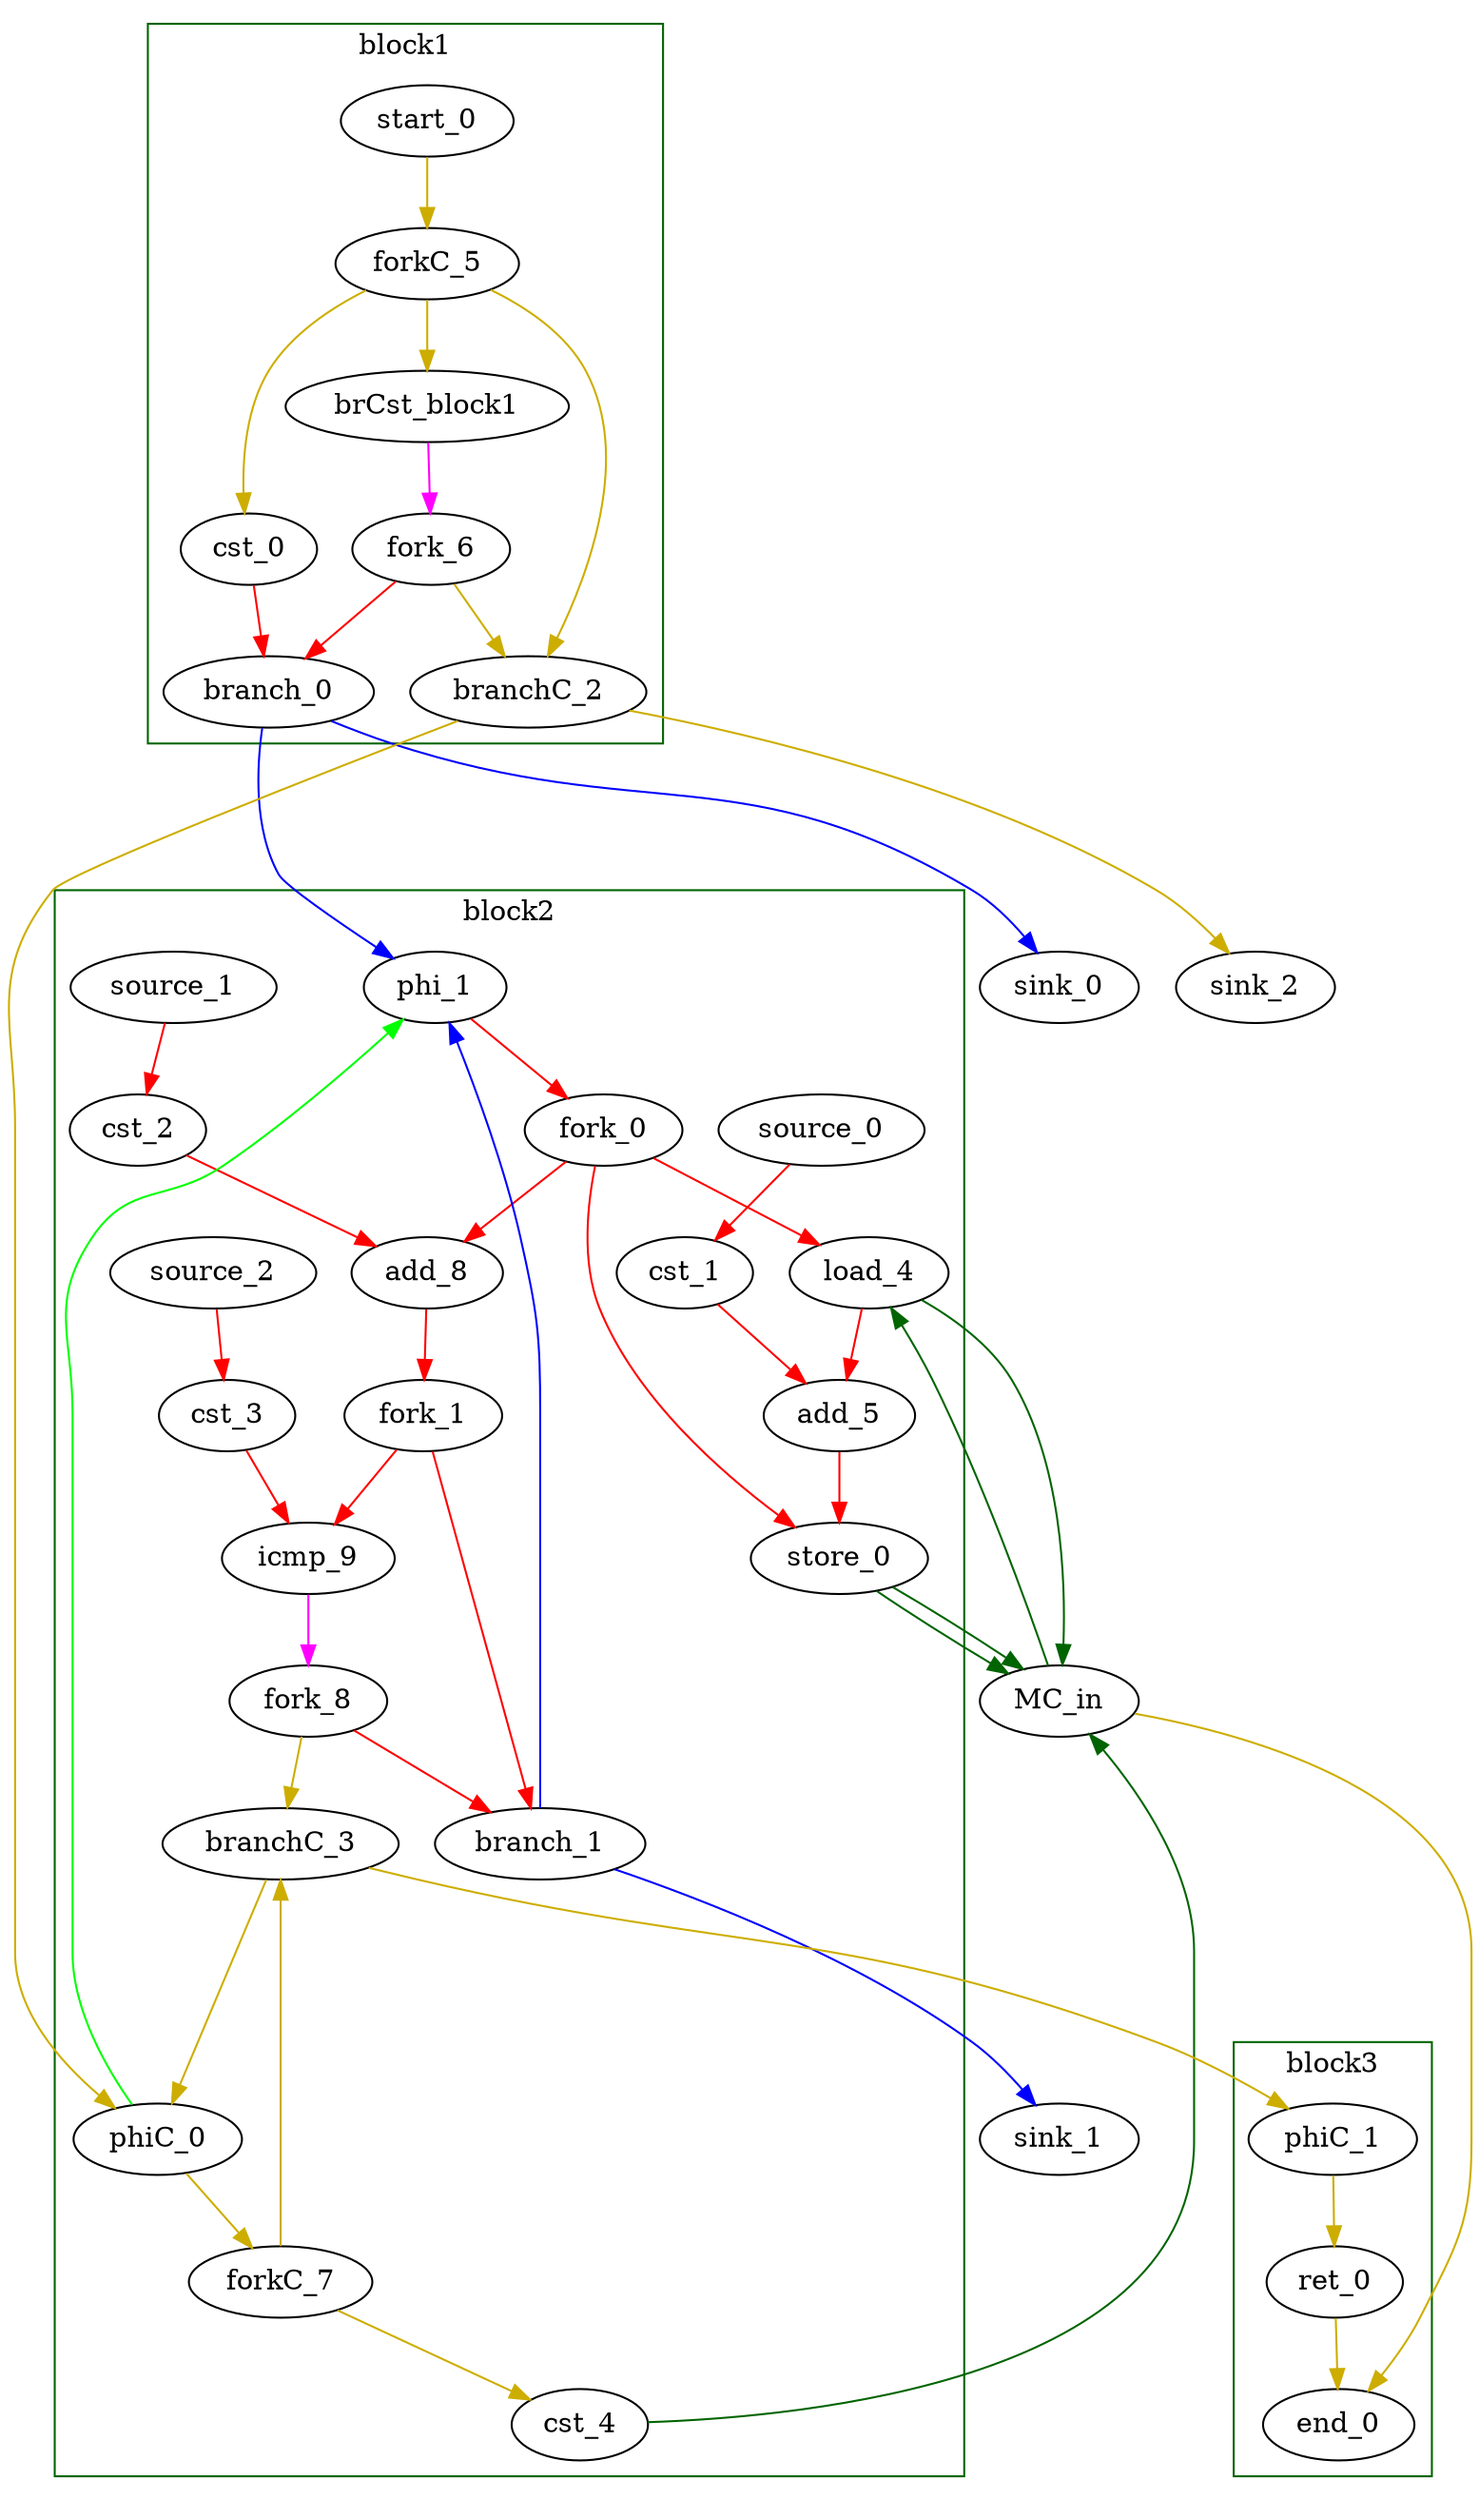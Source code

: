 Digraph G {
	splines=spline;
//DHLS version: 0.1.1" [shape = "none" pos = "20,20!"]
		"brCst_block1" [type = "Constant", bbID= 1, in = "in1:1", out = "out1:1", value = "0x1"];
		"cst_0" [type = "Constant", bbID= 1, in = "in1:1", out = "out1:1", value = "0x00000000"];
		"phi_1" [type = "Mux", bbID= 2, in = "in1?:1 in2:10 in3:10 ", out = "out1:10", delay=1.397];
		"load_4" [type = "Operator", bbID= 2, op = "mc_load_op", bbID= 2, portId= 0, in = "in1:32 in2:10 ", out = "out1:32 out2:10 ", delay=1.412, latency=2, II=1];
		"cst_1" [type = "Constant", bbID= 2, in = "in1:32", out = "out1:32", value = "0xFFFFFFFF"];
		"add_5" [type = "Operator", bbID= 2, op = "add_op", in = "in1:32 in2:32 ", out = "out1:32 ", delay=2.287, latency=0, II=1];
		"store_0" [type = "Operator", bbID= 2, op = "mc_store_op", bbID= 2, portId= 0, in = "in1:32 in2:10 ", out = "out1:32 out2:10 ", delay=0.672, latency=0, II=1];
		"cst_2" [type = "Constant", bbID= 2, in = "in1:1", out = "out1:1", value = "0x00000001"];
		"add_8" [type = "Operator", bbID= 2, op = "add_op", in = "in1:10 in2:10 ", out = "out1:10 ", delay=2.287, latency=0, II=1];
		"cst_3" [type = "Constant", bbID= 2, in = "in1:10", out = "out1:10", value = "0x000003E9"];
		"icmp_9" [type = "Operator", bbID= 2, op = "icmp_ult_op", in = "in1:10 in2:10 ", out = "out1:1 ", delay=1.907, latency=0, II=1];
		"ret_0" [type = "Operator", bbID= 3, op = "ret_op", in = "in1:0 ", out = "out1:0 ", delay=0.000, latency=0, II=1];
		"fork_0" [type = "Fork", bbID= 2, in = "in1:10", out = "out1:10 out2:10 out3:10 "];
		"fork_1" [type = "Fork", bbID= 2, in = "in1:10", out = "out1:10 out2:10 "];
		"branch_0" [type = "Branch", bbID= 1,  in = "in1:1 in2?:1", out = "out1+:1 out2-:1"];
		"branch_1" [type = "Branch", bbID= 2,  in = "in1:10 in2?:1", out = "out1+:10 out2-:10"];
		"MC_in" [type = "MC", bbID= 0, in = "in1:32*c0 in2:10*l0a in3:10*s0a in4:32*s0d ", out = "out1:32*l0d out2:0*e ", memory = "in", bbcount = 1, ldcount = 1, stcount = 1];
		"cst_4" [type = "Constant", bbID= 2, in = "in1:1", out = "out1:1", value = "0x00000001"];
		"end_0" [type = "Exit", bbID= 0, in = "in1:0*e in2:0 ", out = "out1:0"];
		"start_0" [type = "Entry", control= "true", bbID= 1, in = "in1:0", out = "out1:0"];
		"forkC_5" [type = "Fork", bbID= 1, in = "in1:0", out = "out1:0 out2:0 out3:0 "];
		"branchC_2" [type = "Branch", bbID= 1,  in = "in1:0 in2?:1", out = "out1+:0 out2-:0"];
		"fork_6" [type = "Fork", bbID= 1, in = "in1:1", out = "out1:1 out2:1 "];
		"phiC_0" [type = "CntrlMerge", bbID= 2, in = "in1:0 in2:0 ", out = "out1:0 out2?:1", delay=0.000];
		"forkC_7" [type = "Fork", bbID= 2, in = "in1:0", out = "out1:0 out2:0 "];
		"branchC_3" [type = "Branch", bbID= 2,  in = "in1:0 in2?:1", out = "out1+:0 out2-:0"];
		"fork_8" [type = "Fork", bbID= 2, in = "in1:1", out = "out1:1 out2:1 "];
		"phiC_1" [type = "Merge", bbID= 3, in = "in1:0 ", out = "out1:0", delay=0.000];
		"sink_0" [type = "Sink", bbID= 0, in = "in1:1"];
		"sink_1" [type = "Sink", bbID= 0, in = "in1:10"];
		"sink_2" [type = "Sink", bbID= 0, in = "in1:0"];
		"source_0" [type = "Source", bbID= 2, out = "out1:32"];
		"source_1" [type = "Source", bbID= 2, out = "out1:1"];
		"source_2" [type = "Source", bbID= 2, out = "out1:10"];
		"load_4" -> "MC_in" [color = "darkgreen", mem_address = "true", from = "out2", to = "in2"];
		"MC_in" -> "load_4" [color = "darkgreen", mem_address = "false", from = "out1", to = "in1"];
		"store_0" -> "MC_in" [color = "darkgreen", mem_address = "true", from = "out2", to = "in3"];
		"store_0" -> "MC_in" [color = "darkgreen", mem_address = "false", from = "out1", to = "in4"];
		"cst_4" -> "MC_in" [color = "darkgreen", from = "out1", to = "in1"];
		"MC_in" -> "end_0" [color = "gold3", from = "out2", to = "in1"];
	subgraph cluster_0 {
	color = "darkgreen";
		label = "block1";
		"brCst_block1" -> "fork_6" [color = "magenta", from = "out1", to = "in1"];
		"cst_0" -> "branch_0" [color = "red", from = "out1", to = "in1"];
		"start_0" -> "forkC_5" [color = "gold3", from = "out1", to = "in1"];
		"forkC_5" -> "cst_0" [color = "gold3", from = "out1", to = "in1"];
		"forkC_5" -> "branchC_2" [color = "gold3", from = "out2", to = "in1"];
		"forkC_5" -> "brCst_block1" [color = "gold3", from = "out3", to = "in1"];
		"fork_6" -> "branch_0" [color = "red", from = "out1", to = "in2"];
		"fork_6" -> "branchC_2" [color = "gold3", from = "out2", to = "in2"];
	}
		"branch_0" -> "phi_1" [color = "blue", minlen = 3, from = "out1", to = "in2"];
		"branch_0" -> "sink_0" [color = "blue", minlen = 3, from = "out2", to = "in1"];
		"branchC_2" -> "phiC_0" [color = "gold3", minlen = 3, from = "out1", to = "in1"];
		"branchC_2" -> "sink_2" [color = "gold3", minlen = 3, from = "out2", to = "in1"];
	subgraph cluster_1 {
	color = "darkgreen";
		label = "block2";
		"phi_1" -> "fork_0" [color = "red", from = "out1", to = "in1"];
		"load_4" -> "add_5" [color = "red", from = "out1", to = "in1"];
		"cst_1" -> "add_5" [color = "red", from = "out1", to = "in2"];
		"add_5" -> "store_0" [color = "red", from = "out1", to = "in1"];
		"cst_2" -> "add_8" [color = "red", from = "out1", to = "in2"];
		"add_8" -> "fork_1" [color = "red", from = "out1", to = "in1"];
		"cst_3" -> "icmp_9" [color = "red", from = "out1", to = "in2"];
		"icmp_9" -> "fork_8" [color = "magenta", from = "out1", to = "in1"];
		"fork_0" -> "add_8" [color = "red", from = "out1", to = "in1"];
		"fork_0" -> "load_4" [color = "red", from = "out2", to = "in2"];
		"fork_0" -> "store_0" [color = "red", from = "out3", to = "in2"];
		"fork_1" -> "icmp_9" [color = "red", from = "out1", to = "in1"];
		"fork_1" -> "branch_1" [color = "red", from = "out2", to = "in1"];
		"phiC_0" -> "phi_1" [color = "green", from = "out2", to = "in1"];
		"phiC_0" -> "forkC_7" [color = "gold3", from = "out1", to = "in1"];
		"forkC_7" -> "cst_4" [color = "gold3", from = "out1", to = "in1"];
		"forkC_7" -> "branchC_3" [color = "gold3", from = "out2", to = "in1"];
		"fork_8" -> "branch_1" [color = "red", from = "out1", to = "in2"];
		"fork_8" -> "branchC_3" [color = "gold3", from = "out2", to = "in2"];
		"source_0" -> "cst_1" [color = "red", from = "out1", to = "in1"];
		"source_1" -> "cst_2" [color = "red", from = "out1", to = "in1"];
		"source_2" -> "cst_3" [color = "red", from = "out1", to = "in1"];
	}
		"branch_1" -> "phi_1" [color = "blue", minlen = 3, from = "out1", to = "in3"];
		"branch_1" -> "sink_1" [color = "blue", minlen = 3, from = "out2", to = "in1"];
		"branchC_3" -> "phiC_0" [color = "gold3", minlen = 3, from = "out1", to = "in2"];
		"branchC_3" -> "phiC_1" [color = "gold3", minlen = 3, from = "out2", to = "in1"];
	subgraph cluster_2 {
	color = "darkgreen";
		label = "block3";
		"ret_0" -> "end_0" [color = "gold3", from = "out1", to = "in2"];
		"phiC_1" -> "ret_0" [color = "gold3", from = "out1", to = "in1"];
	}
}